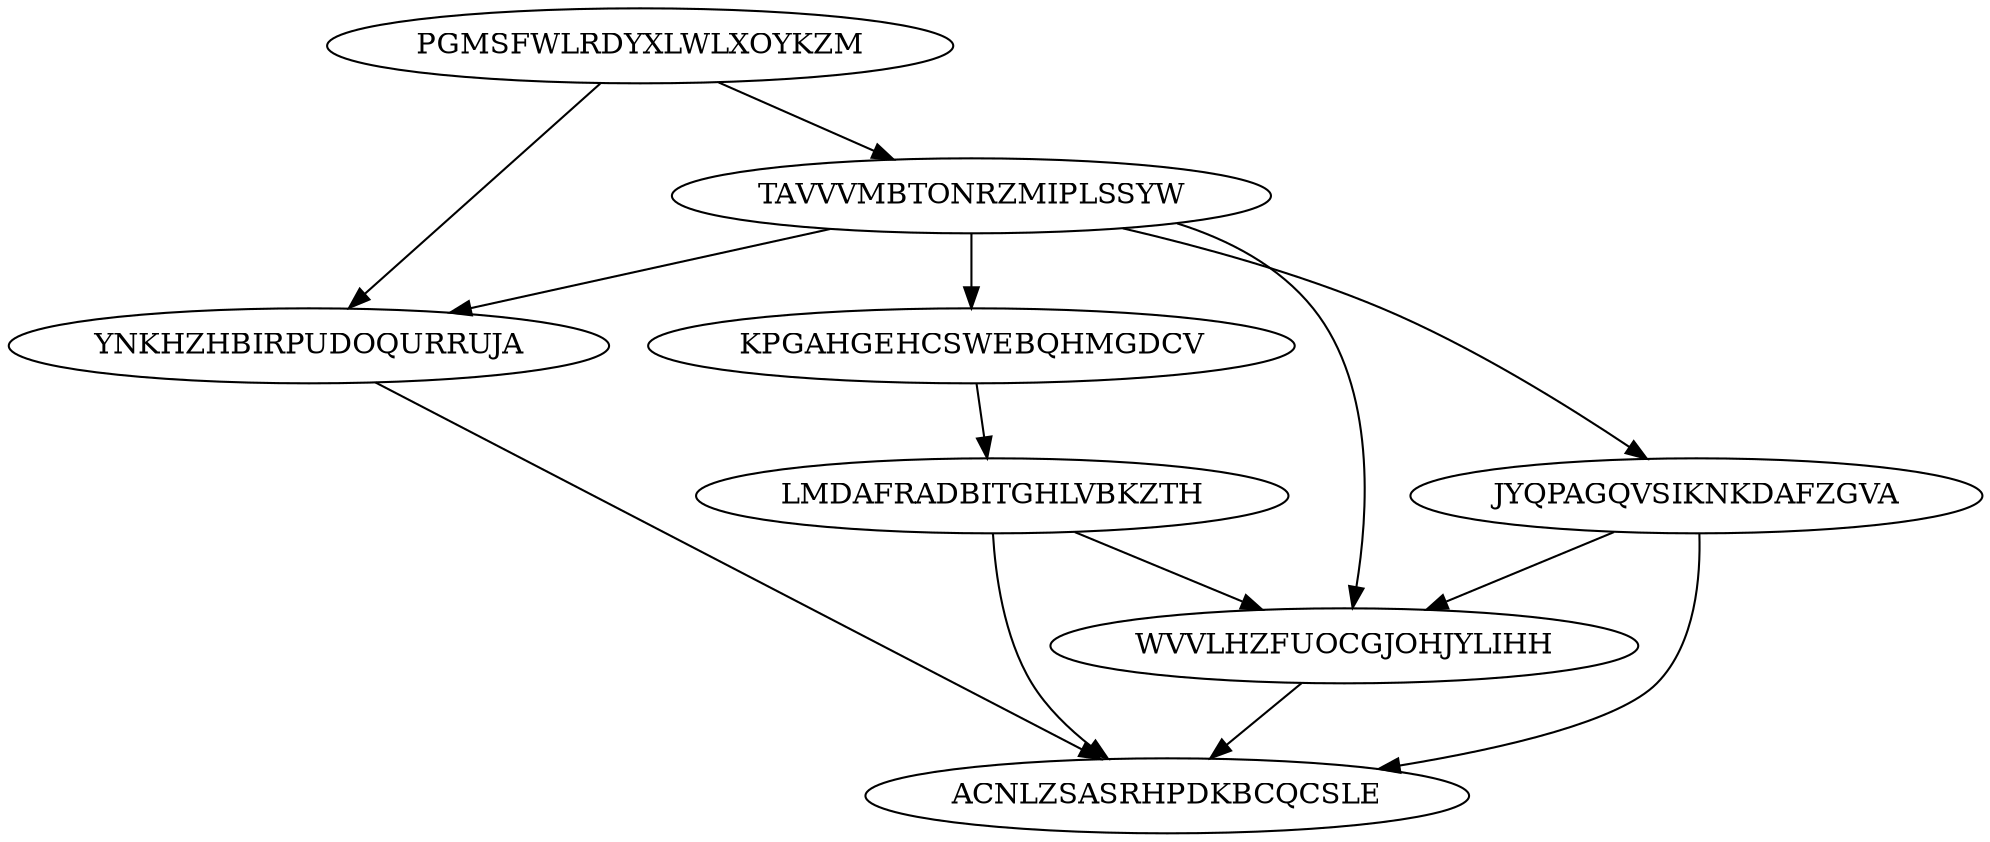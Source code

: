 digraph "N8M13" {
	PGMSFWLRDYXLWLXOYKZM			[Weight=17, Start=0, Processor=1];
	TAVVVMBTONRZMIPLSSYW			[Weight=10, Start=17, Processor=1];
	JYQPAGQVSIKNKDAFZGVA			[Weight=18, Start=37, Processor=2];
	YNKHZHBIRPUDOQURRUJA			[Weight=19, Start=37, Processor=3];
	KPGAHGEHCSWEBQHMGDCV			[Weight=19, Start=27, Processor=1];
	LMDAFRADBITGHLVBKZTH			[Weight=17, Start=46, Processor=1];
	WVVLHZFUOCGJOHJYLIHH			[Weight=11, Start=66, Processor=1];
	ACNLZSASRHPDKBCQCSLE			[Weight=16, Start=77, Processor=1];
	TAVVVMBTONRZMIPLSSYW -> KPGAHGEHCSWEBQHMGDCV		[Weight=17];
	KPGAHGEHCSWEBQHMGDCV -> LMDAFRADBITGHLVBKZTH		[Weight=10];
	LMDAFRADBITGHLVBKZTH -> ACNLZSASRHPDKBCQCSLE		[Weight=15];
	YNKHZHBIRPUDOQURRUJA -> ACNLZSASRHPDKBCQCSLE		[Weight=11];
	WVVLHZFUOCGJOHJYLIHH -> ACNLZSASRHPDKBCQCSLE		[Weight=11];
	TAVVVMBTONRZMIPLSSYW -> JYQPAGQVSIKNKDAFZGVA		[Weight=10];
	PGMSFWLRDYXLWLXOYKZM -> YNKHZHBIRPUDOQURRUJA		[Weight=16];
	LMDAFRADBITGHLVBKZTH -> WVVLHZFUOCGJOHJYLIHH		[Weight=14];
	PGMSFWLRDYXLWLXOYKZM -> TAVVVMBTONRZMIPLSSYW		[Weight=11];
	JYQPAGQVSIKNKDAFZGVA -> ACNLZSASRHPDKBCQCSLE		[Weight=17];
	JYQPAGQVSIKNKDAFZGVA -> WVVLHZFUOCGJOHJYLIHH		[Weight=11];
	TAVVVMBTONRZMIPLSSYW -> WVVLHZFUOCGJOHJYLIHH		[Weight=11];
	TAVVVMBTONRZMIPLSSYW -> YNKHZHBIRPUDOQURRUJA		[Weight=10];
}

